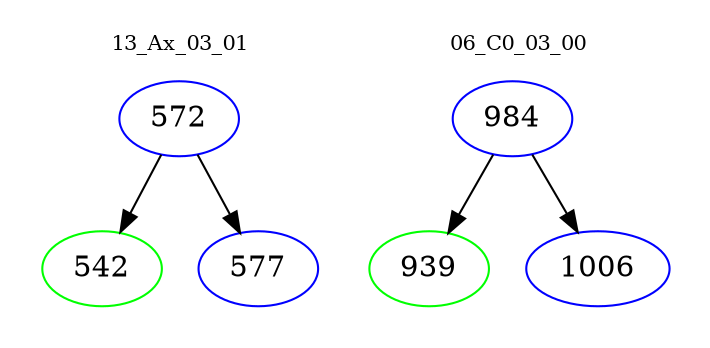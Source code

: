 digraph{
subgraph cluster_0 {
color = white
label = "13_Ax_03_01";
fontsize=10;
T0_572 [label="572", color="blue"]
T0_572 -> T0_542 [color="black"]
T0_542 [label="542", color="green"]
T0_572 -> T0_577 [color="black"]
T0_577 [label="577", color="blue"]
}
subgraph cluster_1 {
color = white
label = "06_C0_03_00";
fontsize=10;
T1_984 [label="984", color="blue"]
T1_984 -> T1_939 [color="black"]
T1_939 [label="939", color="green"]
T1_984 -> T1_1006 [color="black"]
T1_1006 [label="1006", color="blue"]
}
}
